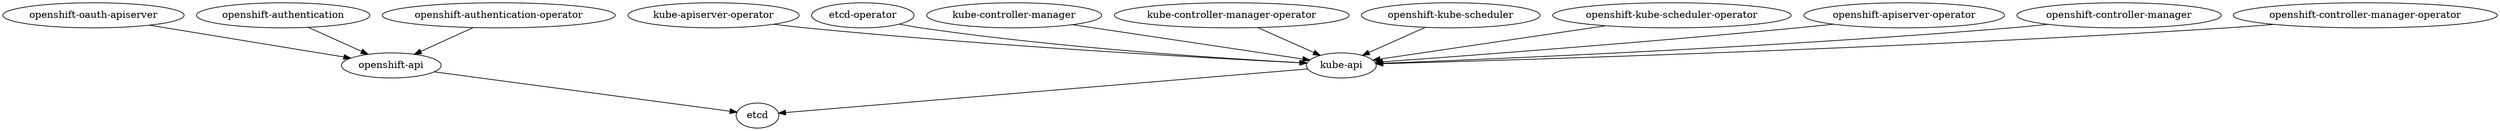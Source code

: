 digraph G {
	"kube-api" -> etcd
	"openshift-api" -> etcd
	"kube-apiserver-operator" -> "kube-api"
	"etcd-operator" -> "kube-api"
	"kube-controller-manager" -> "kube-api"
	"kube-controller-manager-operator" -> "kube-api"
	"openshift-kube-scheduler" -> "kube-api"
	"openshift-kube-scheduler-operator" -> "kube-api"
	"openshift-apiserver-operator" -> "kube-api"
	"openshift-controller-manager" -> "kube-api"
	"openshift-controller-manager-operator" -> "kube-api"
	"openshift-oauth-apiserver" -> "openshift-api"
	"openshift-authentication" -> "openshift-api"
	"openshift-authentication-operator" -> "openshift-api"
}
